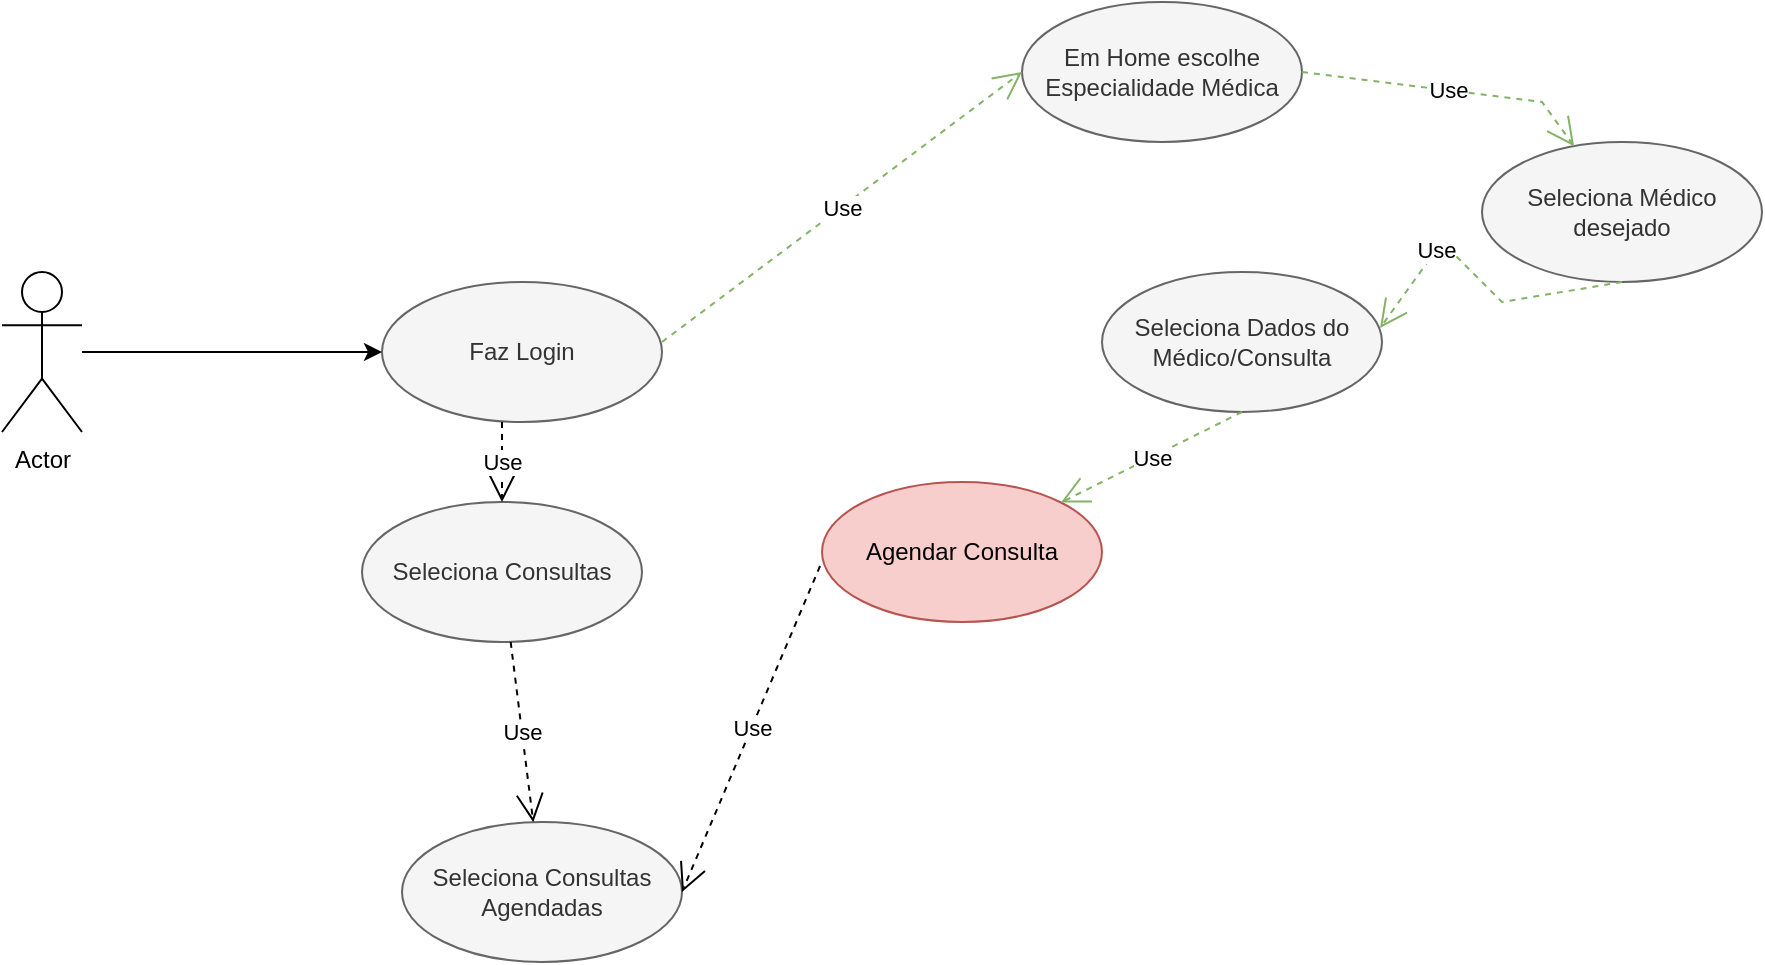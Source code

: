 <mxfile version="20.2.5" type="github">
  <diagram name="Page-1" id="e7e014a7-5840-1c2e-5031-d8a46d1fe8dd">
    <mxGraphModel dx="752" dy="461" grid="1" gridSize="10" guides="1" tooltips="1" connect="1" arrows="1" fold="1" page="1" pageScale="1" pageWidth="1169" pageHeight="826" math="0" shadow="0">
      <root>
        <mxCell id="0" />
        <mxCell id="1" parent="0" />
        <mxCell id="13dN62S3Mlhef0-FxMjA-45" value="Faz Login" style="ellipse;whiteSpace=wrap;html=1;fillColor=#f5f5f5;fontColor=#333333;strokeColor=#666666;" vertex="1" parent="1">
          <mxGeometry x="210" y="450" width="140" height="70" as="geometry" />
        </mxCell>
        <mxCell id="13dN62S3Mlhef0-FxMjA-46" value="Em Home escolhe Especialidade Médica" style="ellipse;whiteSpace=wrap;html=1;fillColor=#f5f5f5;fontColor=#333333;strokeColor=#666666;" vertex="1" parent="1">
          <mxGeometry x="530" y="310" width="140" height="70" as="geometry" />
        </mxCell>
        <mxCell id="13dN62S3Mlhef0-FxMjA-61" style="edgeStyle=orthogonalEdgeStyle;rounded=0;orthogonalLoop=1;jettySize=auto;html=1;entryX=0;entryY=0.5;entryDx=0;entryDy=0;" edge="1" parent="1" source="13dN62S3Mlhef0-FxMjA-49" target="13dN62S3Mlhef0-FxMjA-45">
          <mxGeometry relative="1" as="geometry" />
        </mxCell>
        <mxCell id="13dN62S3Mlhef0-FxMjA-49" value="Actor" style="shape=umlActor;verticalLabelPosition=bottom;verticalAlign=top;html=1;" vertex="1" parent="1">
          <mxGeometry x="20" y="445" width="40" height="80" as="geometry" />
        </mxCell>
        <mxCell id="13dN62S3Mlhef0-FxMjA-50" value="Use" style="endArrow=open;endSize=12;dashed=1;html=1;rounded=0;entryX=0;entryY=0.5;entryDx=0;entryDy=0;fillColor=#d5e8d4;strokeColor=#82b366;" edge="1" parent="1" target="13dN62S3Mlhef0-FxMjA-46">
          <mxGeometry width="160" relative="1" as="geometry">
            <mxPoint x="350" y="480" as="sourcePoint" />
            <mxPoint x="510" y="480" as="targetPoint" />
          </mxGeometry>
        </mxCell>
        <mxCell id="13dN62S3Mlhef0-FxMjA-51" value="Seleciona Médico desejado" style="ellipse;whiteSpace=wrap;html=1;fillColor=#f5f5f5;fontColor=#333333;strokeColor=#666666;" vertex="1" parent="1">
          <mxGeometry x="760" y="380" width="140" height="70" as="geometry" />
        </mxCell>
        <mxCell id="13dN62S3Mlhef0-FxMjA-52" value="Seleciona Dados do Médico/Consulta" style="ellipse;whiteSpace=wrap;html=1;fillColor=#f5f5f5;fontColor=#333333;strokeColor=#666666;" vertex="1" parent="1">
          <mxGeometry x="570" y="445" width="140" height="70" as="geometry" />
        </mxCell>
        <mxCell id="13dN62S3Mlhef0-FxMjA-53" value="Agendar Consulta" style="ellipse;whiteSpace=wrap;html=1;fillColor=#f8cecc;strokeColor=#b85450;" vertex="1" parent="1">
          <mxGeometry x="430" y="550" width="140" height="70" as="geometry" />
        </mxCell>
        <mxCell id="13dN62S3Mlhef0-FxMjA-54" value="Use" style="endArrow=open;endSize=12;dashed=1;html=1;rounded=0;fillColor=#d5e8d4;strokeColor=#82b366;exitX=1;exitY=0.5;exitDx=0;exitDy=0;" edge="1" parent="1" source="13dN62S3Mlhef0-FxMjA-46" target="13dN62S3Mlhef0-FxMjA-51">
          <mxGeometry width="160" relative="1" as="geometry">
            <mxPoint x="655" y="479.5" as="sourcePoint" />
            <mxPoint x="815" y="479.5" as="targetPoint" />
            <Array as="points">
              <mxPoint x="790" y="360" />
            </Array>
          </mxGeometry>
        </mxCell>
        <mxCell id="13dN62S3Mlhef0-FxMjA-58" value="Use" style="endArrow=open;endSize=12;dashed=1;html=1;rounded=0;entryX=0.993;entryY=0.4;entryDx=0;entryDy=0;entryPerimeter=0;exitX=0.5;exitY=1;exitDx=0;exitDy=0;fillColor=#d5e8d4;strokeColor=#82b366;" edge="1" parent="1" source="13dN62S3Mlhef0-FxMjA-51" target="13dN62S3Mlhef0-FxMjA-52">
          <mxGeometry x="0.312" y="5" width="160" relative="1" as="geometry">
            <mxPoint x="870" y="560" as="sourcePoint" />
            <mxPoint x="1030" y="560" as="targetPoint" />
            <Array as="points">
              <mxPoint x="770" y="460" />
              <mxPoint x="740" y="430" />
            </Array>
            <mxPoint as="offset" />
          </mxGeometry>
        </mxCell>
        <mxCell id="13dN62S3Mlhef0-FxMjA-59" value="Use" style="endArrow=open;endSize=12;dashed=1;html=1;rounded=0;entryX=1;entryY=0;entryDx=0;entryDy=0;fillColor=#d5e8d4;strokeColor=#82b366;exitX=0.5;exitY=1;exitDx=0;exitDy=0;" edge="1" parent="1" source="13dN62S3Mlhef0-FxMjA-52" target="13dN62S3Mlhef0-FxMjA-53">
          <mxGeometry width="160" relative="1" as="geometry">
            <mxPoint x="515" y="600" as="sourcePoint" />
            <mxPoint x="675" y="600" as="targetPoint" />
          </mxGeometry>
        </mxCell>
        <mxCell id="13dN62S3Mlhef0-FxMjA-68" value="Seleciona Consultas Agendadas" style="ellipse;whiteSpace=wrap;html=1;fillColor=#f5f5f5;fontColor=#333333;strokeColor=#666666;" vertex="1" parent="1">
          <mxGeometry x="220" y="720" width="140" height="70" as="geometry" />
        </mxCell>
        <mxCell id="13dN62S3Mlhef0-FxMjA-69" value="Seleciona Consultas" style="ellipse;whiteSpace=wrap;html=1;fillColor=#f5f5f5;fontColor=#333333;strokeColor=#666666;" vertex="1" parent="1">
          <mxGeometry x="200" y="560" width="140" height="70" as="geometry" />
        </mxCell>
        <mxCell id="13dN62S3Mlhef0-FxMjA-70" value="Use" style="endArrow=open;endSize=12;dashed=1;html=1;rounded=0;entryX=1;entryY=0.5;entryDx=0;entryDy=0;exitX=-0.007;exitY=0.6;exitDx=0;exitDy=0;exitPerimeter=0;" edge="1" parent="1" source="13dN62S3Mlhef0-FxMjA-53" target="13dN62S3Mlhef0-FxMjA-68">
          <mxGeometry width="160" relative="1" as="geometry">
            <mxPoint x="470" y="620" as="sourcePoint" />
            <mxPoint x="630" y="620" as="targetPoint" />
          </mxGeometry>
        </mxCell>
        <mxCell id="13dN62S3Mlhef0-FxMjA-71" value="Use" style="endArrow=open;endSize=12;dashed=1;html=1;rounded=0;" edge="1" parent="1" target="13dN62S3Mlhef0-FxMjA-69">
          <mxGeometry width="160" relative="1" as="geometry">
            <mxPoint x="270" y="520" as="sourcePoint" />
            <mxPoint x="430" y="520" as="targetPoint" />
          </mxGeometry>
        </mxCell>
        <mxCell id="13dN62S3Mlhef0-FxMjA-74" value="Use" style="endArrow=open;endSize=12;dashed=1;html=1;rounded=0;" edge="1" parent="1" source="13dN62S3Mlhef0-FxMjA-69" target="13dN62S3Mlhef0-FxMjA-68">
          <mxGeometry width="160" relative="1" as="geometry">
            <mxPoint x="270" y="630" as="sourcePoint" />
            <mxPoint x="270" y="790" as="targetPoint" />
          </mxGeometry>
        </mxCell>
      </root>
    </mxGraphModel>
  </diagram>
</mxfile>
